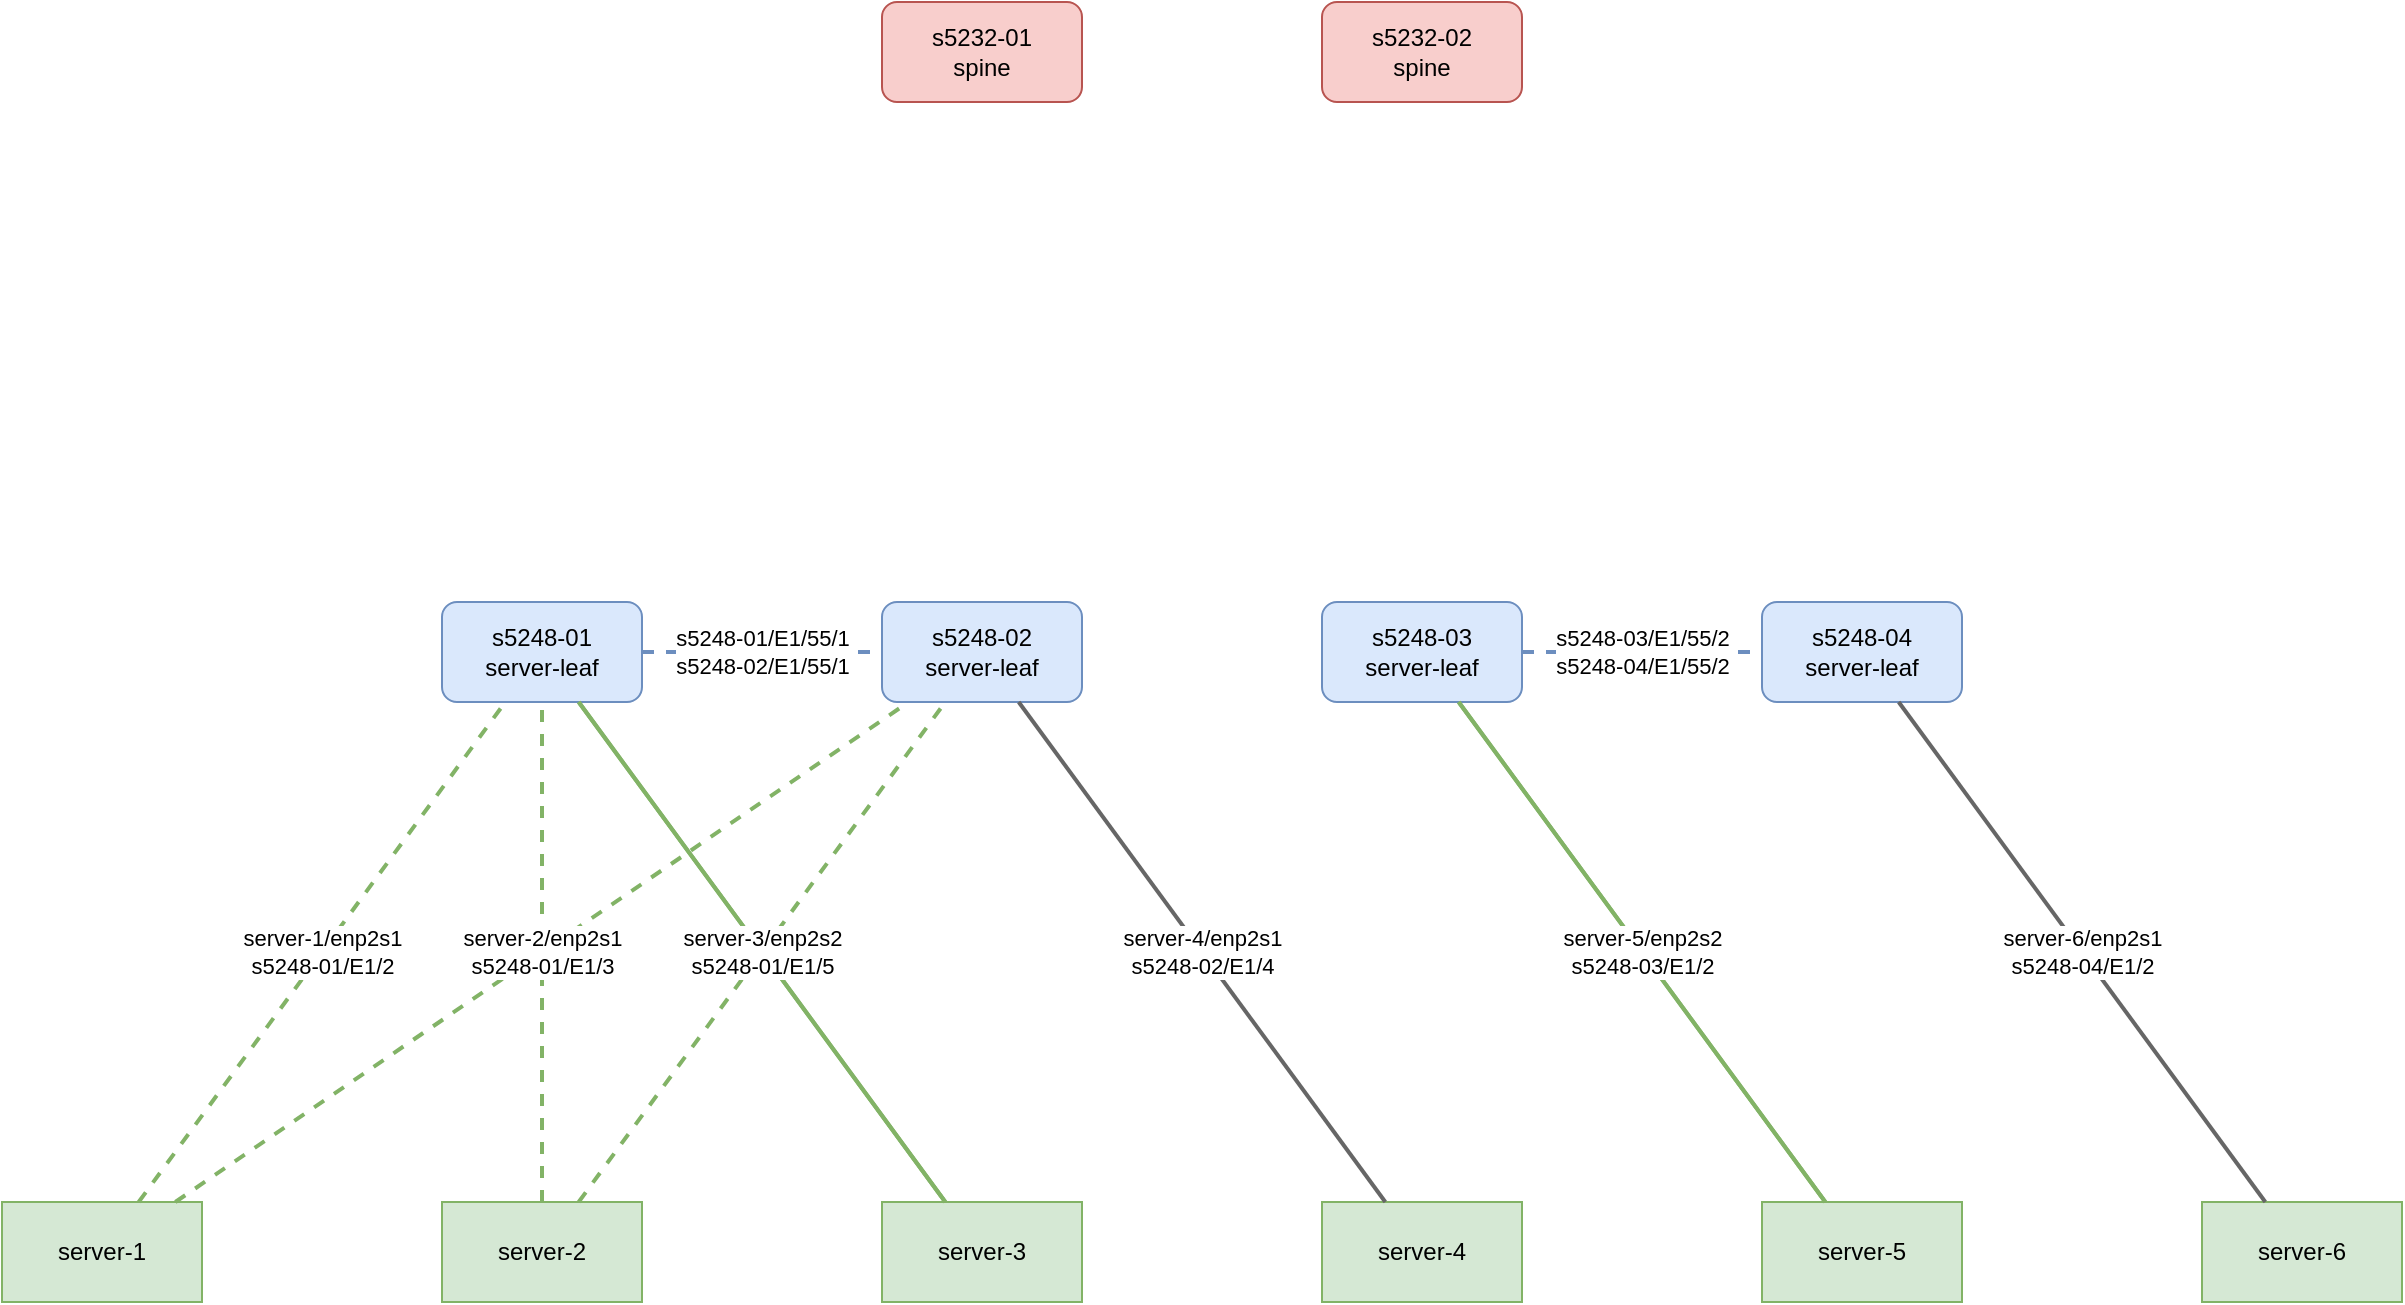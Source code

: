 <?xml version="1.0" encoding="UTF-8"?>
<mxGraphModel dx="800" dy="800" grid="1" guides="1" tooltips="1" connect="1" arrows="1" fold="1" page="1" pageScale="1" pageWidth="800" pageHeight="1000">
  <root>
    <mxCell id="0"></mxCell>
    <mxCell id="1" parent="0"></mxCell>
    <mxCell id="s5232-01" parent="1" value="s5232-01&#xA;spine" style="shape=rectangle;rounded=1;fillColor=#f8cecc;strokeColor=#b85450;whiteSpace=wrap;html=1;" vertex="1">
      <mxGeometry as="geometry" x="240" y="100" width="100" height="50"></mxGeometry>
    </mxCell>
    <mxCell id="s5232-02" parent="1" value="s5232-02&#xA;spine" style="shape=rectangle;rounded=1;fillColor=#f8cecc;strokeColor=#b85450;whiteSpace=wrap;html=1;" vertex="1">
      <mxGeometry as="geometry" x="460" y="100" width="100" height="50"></mxGeometry>
    </mxCell>
    <mxCell id="s5248-01" parent="1" value="s5248-01&#xA;server-leaf" style="shape=rectangle;rounded=1;fillColor=#dae8fc;strokeColor=#6c8ebf;whiteSpace=wrap;html=1;" vertex="1">
      <mxGeometry as="geometry" x="20" y="400" width="100" height="50"></mxGeometry>
    </mxCell>
    <mxCell id="s5248-02" parent="1" value="s5248-02&#xA;server-leaf" style="shape=rectangle;rounded=1;fillColor=#dae8fc;strokeColor=#6c8ebf;whiteSpace=wrap;html=1;" vertex="1">
      <mxGeometry as="geometry" x="240" y="400" width="100" height="50"></mxGeometry>
    </mxCell>
    <mxCell id="s5248-03" parent="1" value="s5248-03&#xA;server-leaf" style="shape=rectangle;rounded=1;fillColor=#dae8fc;strokeColor=#6c8ebf;whiteSpace=wrap;html=1;" vertex="1">
      <mxGeometry as="geometry" x="460" y="400" width="100" height="50"></mxGeometry>
    </mxCell>
    <mxCell id="s5248-04" parent="1" value="s5248-04&#xA;server-leaf" style="shape=rectangle;rounded=1;fillColor=#dae8fc;strokeColor=#6c8ebf;whiteSpace=wrap;html=1;" vertex="1">
      <mxGeometry as="geometry" x="680" y="400" width="100" height="50"></mxGeometry>
    </mxCell>
    <mxCell id="server-1" parent="1" value="server-1" style="shape=rectangle;rounded=0;fillColor=#d5e8d4;strokeColor=#82b366;whiteSpace=wrap;html=1;" vertex="1">
      <mxGeometry as="geometry" x="-200" y="700" width="100" height="50"></mxGeometry>
    </mxCell>
    <mxCell id="server-2" parent="1" value="server-2" style="shape=rectangle;rounded=0;fillColor=#d5e8d4;strokeColor=#82b366;whiteSpace=wrap;html=1;" vertex="1">
      <mxGeometry as="geometry" x="20" y="700" width="100" height="50"></mxGeometry>
    </mxCell>
    <mxCell id="server-3" parent="1" value="server-3" style="shape=rectangle;rounded=0;fillColor=#d5e8d4;strokeColor=#82b366;whiteSpace=wrap;html=1;" vertex="1">
      <mxGeometry as="geometry" x="240" y="700" width="100" height="50"></mxGeometry>
    </mxCell>
    <mxCell id="server-4" parent="1" value="server-4" style="shape=rectangle;rounded=0;fillColor=#d5e8d4;strokeColor=#82b366;whiteSpace=wrap;html=1;" vertex="1">
      <mxGeometry as="geometry" x="460" y="700" width="100" height="50"></mxGeometry>
    </mxCell>
    <mxCell id="server-5" parent="1" value="server-5" style="shape=rectangle;rounded=0;fillColor=#d5e8d4;strokeColor=#82b366;whiteSpace=wrap;html=1;" vertex="1">
      <mxGeometry as="geometry" x="680" y="700" width="100" height="50"></mxGeometry>
    </mxCell>
    <mxCell id="server-6" parent="1" value="server-6" style="shape=rectangle;rounded=0;fillColor=#d5e8d4;strokeColor=#82b366;whiteSpace=wrap;html=1;" vertex="1">
      <mxGeometry as="geometry" x="900" y="700" width="100" height="50"></mxGeometry>
    </mxCell>
    <mxCell id="e1" parent="1" value="s5248-01/E1/55/1&#xA;s5248-02/E1/55/1" style="endArrow=none;html=1;strokeWidth=2;strokeColor=#6c8ebf;dashed=1;" edge="1" source="s5248-01" target="s5248-02">
      <mxGeometry relative="1" as="geometry"></mxGeometry>
    </mxCell>
    <mxCell id="e2" parent="1" value="s5248-01/E1/55/2&#xA;s5248-02/E1/55/2" style="endArrow=none;html=1;strokeWidth=2;strokeColor=#6c8ebf;dashed=1;" edge="1" source="s5248-01" target="s5248-02">
      <mxGeometry relative="1" as="geometry"></mxGeometry>
    </mxCell>
    <mxCell id="e3" parent="1" value="s5248-01/E1/55/1&#xA;s5248-02/E1/55/1" style="endArrow=none;html=1;strokeWidth=2;strokeColor=#6c8ebf;dashed=1;" edge="1" source="s5248-01" target="s5248-02">
      <mxGeometry relative="1" as="geometry"></mxGeometry>
    </mxCell>
    <mxCell id="e4" parent="1" value="s5248-03/E1/55/2&#xA;s5248-04/E1/55/2" style="endArrow=none;html=1;strokeWidth=2;strokeColor=#6c8ebf;dashed=1;" edge="1" source="s5248-03" target="s5248-04">
      <mxGeometry relative="1" as="geometry"></mxGeometry>
    </mxCell>
    <mxCell id="e5" parent="1" value="server-1/enp2s1&#xA;s5248-01/E1/2" style="endArrow=none;html=1;strokeWidth=2;strokeColor=#82b366;dashed=1;" edge="1" source="server-1" target="s5248-01">
      <mxGeometry relative="1" as="geometry"></mxGeometry>
    </mxCell>
    <mxCell id="e6" parent="1" value="server-1/enp2s2&#xA;s5248-02/E1/2" style="endArrow=none;html=1;strokeWidth=2;strokeColor=#82b366;dashed=1;" edge="1" source="server-1" target="s5248-02">
      <mxGeometry relative="1" as="geometry"></mxGeometry>
    </mxCell>
    <mxCell id="e7" parent="1" value="server-2/enp2s1&#xA;s5248-01/E1/3" style="endArrow=none;html=1;strokeWidth=2;strokeColor=#82b366;dashed=1;" edge="1" source="server-2" target="s5248-01">
      <mxGeometry relative="1" as="geometry"></mxGeometry>
    </mxCell>
    <mxCell id="e8" parent="1" value="server-2/enp2s2&#xA;s5248-02/E1/3" style="endArrow=none;html=1;strokeWidth=2;strokeColor=#82b366;dashed=1;" edge="1" source="server-2" target="s5248-02">
      <mxGeometry relative="1" as="geometry"></mxGeometry>
    </mxCell>
    <mxCell id="e9" parent="1" value="server-3/enp2s1&#xA;s5248-01/E1/4" style="endArrow=none;html=1;strokeWidth=2;strokeColor=#82b366;" edge="1" source="server-3" target="s5248-01">
      <mxGeometry relative="1" as="geometry"></mxGeometry>
    </mxCell>
    <mxCell id="e10" parent="1" value="server-3/enp2s2&#xA;s5248-01/E1/5" style="endArrow=none;html=1;strokeWidth=2;strokeColor=#82b366;" edge="1" source="server-3" target="s5248-01">
      <mxGeometry relative="1" as="geometry"></mxGeometry>
    </mxCell>
    <mxCell id="e11" parent="1" value="server-4/enp2s1&#xA;s5248-02/E1/4" style="endArrow=none;html=1;strokeWidth=2;strokeColor=#666666;" edge="1" source="server-4" target="s5248-02">
      <mxGeometry relative="1" as="geometry"></mxGeometry>
    </mxCell>
    <mxCell id="e12" parent="1" value="server-5/enp2s1&#xA;s5248-03/E1/1" style="endArrow=none;html=1;strokeWidth=2;strokeColor=#82b366;" edge="1" source="server-5" target="s5248-03">
      <mxGeometry relative="1" as="geometry"></mxGeometry>
    </mxCell>
    <mxCell id="e13" parent="1" value="server-5/enp2s2&#xA;s5248-03/E1/2" style="endArrow=none;html=1;strokeWidth=2;strokeColor=#82b366;" edge="1" source="server-5" target="s5248-03">
      <mxGeometry relative="1" as="geometry"></mxGeometry>
    </mxCell>
    <mxCell id="e14" parent="1" value="server-6/enp2s1&#xA;s5248-04/E1/2" style="endArrow=none;html=1;strokeWidth=2;strokeColor=#666666;" edge="1" source="server-6" target="s5248-04">
      <mxGeometry relative="1" as="geometry"></mxGeometry>
    </mxCell>
  </root>
</mxGraphModel>